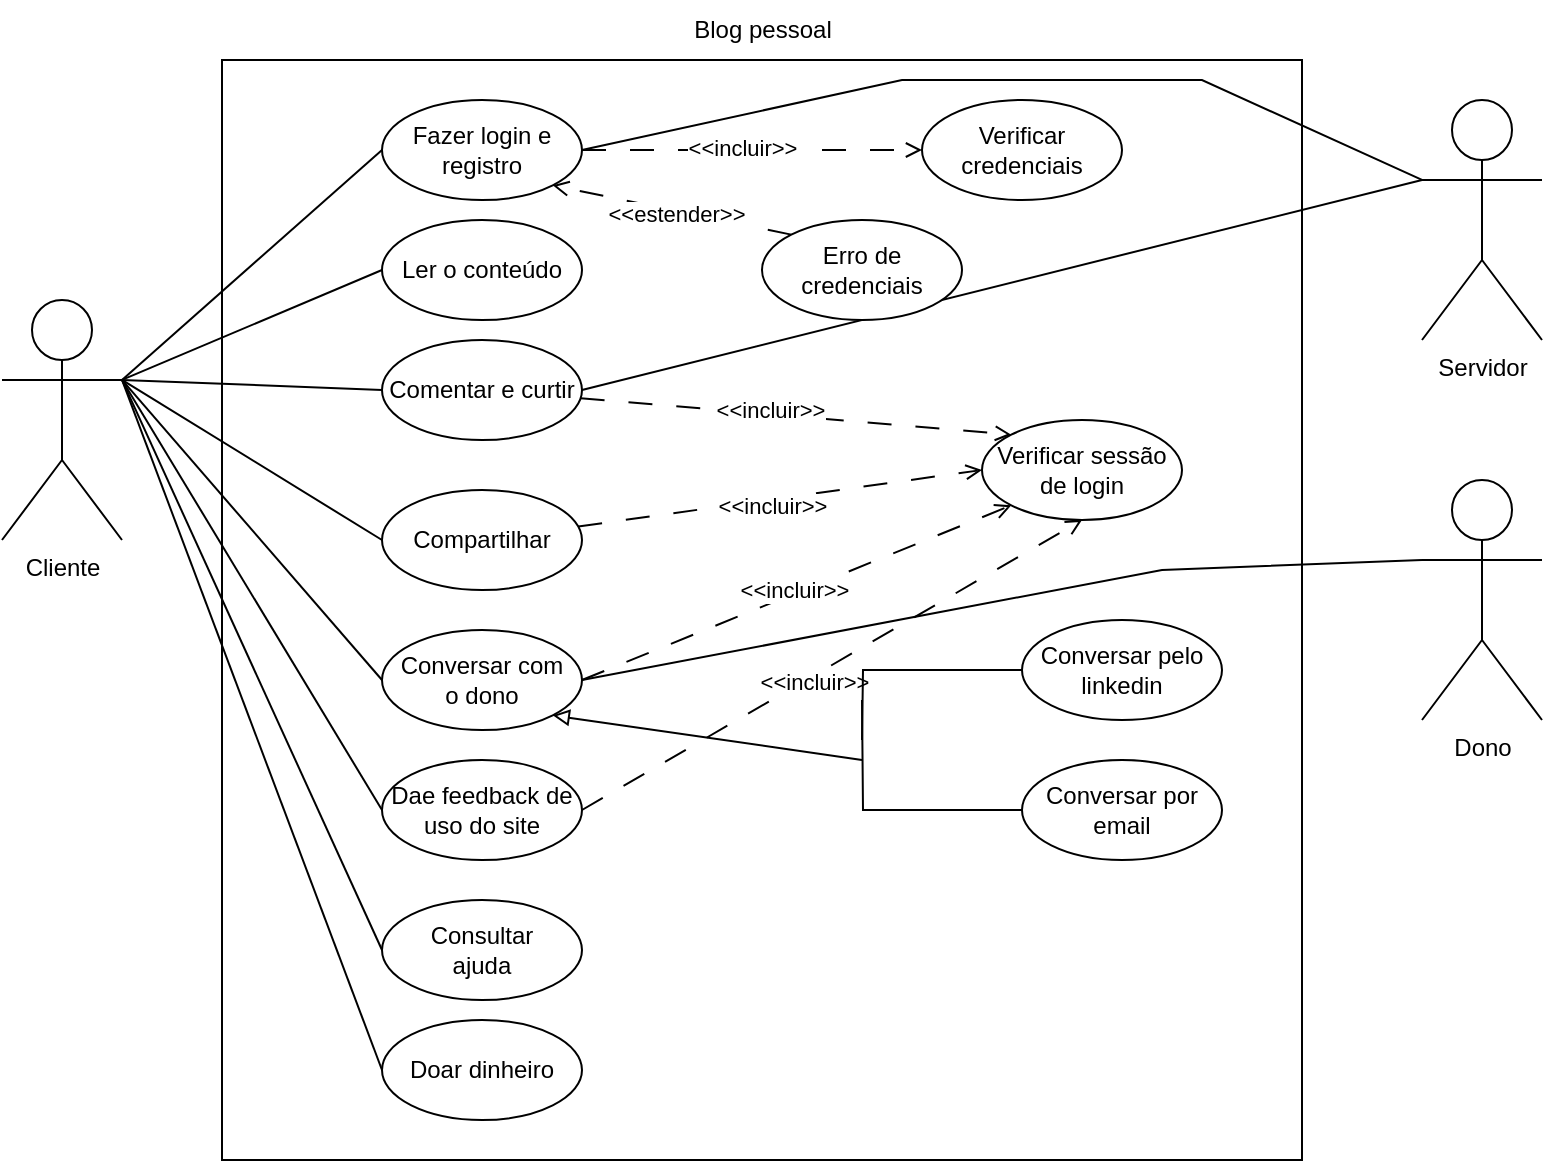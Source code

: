 <mxfile version="24.7.10">
  <diagram name="Página-1" id="gvJi5QG3eKSCH-d8dVN3">
    <mxGraphModel dx="1862" dy="522" grid="1" gridSize="10" guides="1" tooltips="1" connect="1" arrows="1" fold="1" page="1" pageScale="1" pageWidth="827" pageHeight="1169" math="0" shadow="0">
      <root>
        <mxCell id="0" />
        <mxCell id="1" parent="0" />
        <mxCell id="7FaVFJheZvbhYCqxz50x-1" value="" style="rounded=0;whiteSpace=wrap;html=1;" vertex="1" parent="1">
          <mxGeometry x="80" y="40" width="540" height="550" as="geometry" />
        </mxCell>
        <mxCell id="7FaVFJheZvbhYCqxz50x-2" value="Blog pessoal" style="text;html=1;align=center;verticalAlign=middle;resizable=0;points=[];autosize=1;strokeColor=none;fillColor=none;" vertex="1" parent="1">
          <mxGeometry x="305" y="10" width="90" height="30" as="geometry" />
        </mxCell>
        <mxCell id="7FaVFJheZvbhYCqxz50x-14" style="rounded=0;orthogonalLoop=1;jettySize=auto;html=1;exitX=1;exitY=0.333;exitDx=0;exitDy=0;exitPerimeter=0;entryX=0;entryY=0.5;entryDx=0;entryDy=0;endArrow=none;endFill=0;" edge="1" parent="1" source="7FaVFJheZvbhYCqxz50x-3" target="7FaVFJheZvbhYCqxz50x-12">
          <mxGeometry relative="1" as="geometry" />
        </mxCell>
        <mxCell id="7FaVFJheZvbhYCqxz50x-15" style="rounded=0;orthogonalLoop=1;jettySize=auto;html=1;exitX=1;exitY=0.333;exitDx=0;exitDy=0;exitPerimeter=0;entryX=0;entryY=0.5;entryDx=0;entryDy=0;endArrow=none;endFill=0;" edge="1" parent="1" source="7FaVFJheZvbhYCqxz50x-3" target="7FaVFJheZvbhYCqxz50x-13">
          <mxGeometry relative="1" as="geometry" />
        </mxCell>
        <mxCell id="7FaVFJheZvbhYCqxz50x-16" style="rounded=0;orthogonalLoop=1;jettySize=auto;html=1;exitX=1;exitY=0.333;exitDx=0;exitDy=0;exitPerimeter=0;entryX=0;entryY=0.5;entryDx=0;entryDy=0;endArrow=none;endFill=0;" edge="1" parent="1" source="7FaVFJheZvbhYCqxz50x-3" target="7FaVFJheZvbhYCqxz50x-8">
          <mxGeometry relative="1" as="geometry" />
        </mxCell>
        <mxCell id="7FaVFJheZvbhYCqxz50x-17" style="rounded=0;orthogonalLoop=1;jettySize=auto;html=1;exitX=1;exitY=0.333;exitDx=0;exitDy=0;exitPerimeter=0;entryX=0;entryY=0.5;entryDx=0;entryDy=0;endArrow=none;endFill=0;" edge="1" parent="1" source="7FaVFJheZvbhYCqxz50x-3" target="7FaVFJheZvbhYCqxz50x-9">
          <mxGeometry relative="1" as="geometry" />
        </mxCell>
        <mxCell id="7FaVFJheZvbhYCqxz50x-18" style="rounded=0;orthogonalLoop=1;jettySize=auto;html=1;exitX=1;exitY=0.333;exitDx=0;exitDy=0;exitPerimeter=0;entryX=0;entryY=0.5;entryDx=0;entryDy=0;endArrow=none;endFill=0;" edge="1" parent="1" source="7FaVFJheZvbhYCqxz50x-3" target="7FaVFJheZvbhYCqxz50x-10">
          <mxGeometry relative="1" as="geometry" />
        </mxCell>
        <mxCell id="7FaVFJheZvbhYCqxz50x-19" style="rounded=0;orthogonalLoop=1;jettySize=auto;html=1;exitX=1;exitY=0.333;exitDx=0;exitDy=0;exitPerimeter=0;entryX=0;entryY=0.5;entryDx=0;entryDy=0;endArrow=none;endFill=0;" edge="1" parent="1" source="7FaVFJheZvbhYCqxz50x-3" target="7FaVFJheZvbhYCqxz50x-11">
          <mxGeometry relative="1" as="geometry" />
        </mxCell>
        <mxCell id="7FaVFJheZvbhYCqxz50x-51" style="rounded=0;orthogonalLoop=1;jettySize=auto;html=1;exitX=1;exitY=0.333;exitDx=0;exitDy=0;exitPerimeter=0;entryX=0;entryY=0.5;entryDx=0;entryDy=0;endArrow=none;endFill=0;" edge="1" parent="1" source="7FaVFJheZvbhYCqxz50x-3" target="7FaVFJheZvbhYCqxz50x-50">
          <mxGeometry relative="1" as="geometry" />
        </mxCell>
        <mxCell id="7FaVFJheZvbhYCqxz50x-3" value="Cliente" style="shape=umlActor;verticalLabelPosition=bottom;verticalAlign=top;html=1;" vertex="1" parent="1">
          <mxGeometry x="-30" y="160" width="60" height="120" as="geometry" />
        </mxCell>
        <mxCell id="7FaVFJheZvbhYCqxz50x-22" style="rounded=0;orthogonalLoop=1;jettySize=auto;html=1;exitX=0;exitY=0.333;exitDx=0;exitDy=0;exitPerimeter=0;entryX=1;entryY=0.5;entryDx=0;entryDy=0;endArrow=none;endFill=0;" edge="1" parent="1" source="7FaVFJheZvbhYCqxz50x-5" target="7FaVFJheZvbhYCqxz50x-8">
          <mxGeometry relative="1" as="geometry" />
        </mxCell>
        <mxCell id="7FaVFJheZvbhYCqxz50x-23" style="rounded=0;orthogonalLoop=1;jettySize=auto;html=1;exitX=0;exitY=0.333;exitDx=0;exitDy=0;exitPerimeter=0;entryX=1;entryY=0.5;entryDx=0;entryDy=0;endArrow=none;endFill=0;" edge="1" parent="1" source="7FaVFJheZvbhYCqxz50x-5" target="7FaVFJheZvbhYCqxz50x-12">
          <mxGeometry relative="1" as="geometry">
            <Array as="points">
              <mxPoint x="570" y="50" />
              <mxPoint x="420" y="50" />
            </Array>
          </mxGeometry>
        </mxCell>
        <mxCell id="7FaVFJheZvbhYCqxz50x-5" value="Servidor" style="shape=umlActor;verticalLabelPosition=bottom;verticalAlign=top;html=1;" vertex="1" parent="1">
          <mxGeometry x="680" y="60" width="60" height="120" as="geometry" />
        </mxCell>
        <mxCell id="7FaVFJheZvbhYCqxz50x-34" style="rounded=0;orthogonalLoop=1;jettySize=auto;html=1;entryX=0;entryY=0;entryDx=0;entryDy=0;dashed=1;dashPattern=12 12;endArrow=open;endFill=0;" edge="1" parent="1" source="7FaVFJheZvbhYCqxz50x-8" target="7FaVFJheZvbhYCqxz50x-25">
          <mxGeometry relative="1" as="geometry" />
        </mxCell>
        <mxCell id="7FaVFJheZvbhYCqxz50x-41" value="&amp;lt;&amp;lt;incluir&amp;gt;&amp;gt;" style="edgeLabel;html=1;align=center;verticalAlign=middle;resizable=0;points=[];" vertex="1" connectable="0" parent="7FaVFJheZvbhYCqxz50x-34">
          <mxGeometry x="-0.122" y="2" relative="1" as="geometry">
            <mxPoint as="offset" />
          </mxGeometry>
        </mxCell>
        <mxCell id="7FaVFJheZvbhYCqxz50x-8" value="Comentar e curtir" style="ellipse;whiteSpace=wrap;html=1;" vertex="1" parent="1">
          <mxGeometry x="160" y="180" width="100" height="50" as="geometry" />
        </mxCell>
        <mxCell id="7FaVFJheZvbhYCqxz50x-35" style="rounded=0;orthogonalLoop=1;jettySize=auto;html=1;entryX=0;entryY=0.5;entryDx=0;entryDy=0;dashed=1;dashPattern=12 12;endArrow=open;endFill=0;" edge="1" parent="1" source="7FaVFJheZvbhYCqxz50x-9" target="7FaVFJheZvbhYCqxz50x-25">
          <mxGeometry relative="1" as="geometry">
            <mxPoint x="420" y="240" as="targetPoint" />
          </mxGeometry>
        </mxCell>
        <mxCell id="7FaVFJheZvbhYCqxz50x-42" value="&amp;lt;&amp;lt;incluir&amp;gt;&amp;gt;" style="edgeLabel;html=1;align=center;verticalAlign=middle;resizable=0;points=[];" vertex="1" connectable="0" parent="7FaVFJheZvbhYCqxz50x-35">
          <mxGeometry x="-0.045" y="-3" relative="1" as="geometry">
            <mxPoint as="offset" />
          </mxGeometry>
        </mxCell>
        <mxCell id="7FaVFJheZvbhYCqxz50x-9" value="Compartilhar" style="ellipse;whiteSpace=wrap;html=1;" vertex="1" parent="1">
          <mxGeometry x="160" y="255" width="100" height="50" as="geometry" />
        </mxCell>
        <mxCell id="7FaVFJheZvbhYCqxz50x-36" style="rounded=0;orthogonalLoop=1;jettySize=auto;html=1;exitX=1;exitY=0.5;exitDx=0;exitDy=0;entryX=0;entryY=1;entryDx=0;entryDy=0;dashed=1;dashPattern=12 12;endArrow=open;endFill=0;" edge="1" parent="1" source="7FaVFJheZvbhYCqxz50x-10" target="7FaVFJheZvbhYCqxz50x-25">
          <mxGeometry relative="1" as="geometry" />
        </mxCell>
        <mxCell id="7FaVFJheZvbhYCqxz50x-43" value="&amp;lt;&amp;lt;incluir&amp;gt;&amp;gt;" style="edgeLabel;html=1;align=center;verticalAlign=middle;resizable=0;points=[];" vertex="1" connectable="0" parent="7FaVFJheZvbhYCqxz50x-36">
          <mxGeometry x="-0.005" y="2" relative="1" as="geometry">
            <mxPoint as="offset" />
          </mxGeometry>
        </mxCell>
        <mxCell id="7FaVFJheZvbhYCqxz50x-10" value="Conversar com&lt;div&gt;o dono&lt;/div&gt;" style="ellipse;whiteSpace=wrap;html=1;" vertex="1" parent="1">
          <mxGeometry x="160" y="325" width="100" height="50" as="geometry" />
        </mxCell>
        <mxCell id="7FaVFJheZvbhYCqxz50x-37" style="rounded=0;orthogonalLoop=1;jettySize=auto;html=1;entryX=0.5;entryY=1;entryDx=0;entryDy=0;dashed=1;dashPattern=12 12;endArrow=open;endFill=0;exitX=1;exitY=0.5;exitDx=0;exitDy=0;" edge="1" parent="1" source="7FaVFJheZvbhYCqxz50x-11" target="7FaVFJheZvbhYCqxz50x-25">
          <mxGeometry relative="1" as="geometry" />
        </mxCell>
        <mxCell id="7FaVFJheZvbhYCqxz50x-44" value="&amp;lt;&amp;lt;incluir&amp;gt;&amp;gt;" style="edgeLabel;html=1;align=center;verticalAlign=middle;resizable=0;points=[];" vertex="1" connectable="0" parent="7FaVFJheZvbhYCqxz50x-37">
          <mxGeometry x="-0.083" y="-3" relative="1" as="geometry">
            <mxPoint as="offset" />
          </mxGeometry>
        </mxCell>
        <mxCell id="7FaVFJheZvbhYCqxz50x-11" value="Dae feedback de&lt;div&gt;uso do site&lt;/div&gt;" style="ellipse;whiteSpace=wrap;html=1;" vertex="1" parent="1">
          <mxGeometry x="160" y="390" width="100" height="50" as="geometry" />
        </mxCell>
        <mxCell id="7FaVFJheZvbhYCqxz50x-33" style="rounded=0;orthogonalLoop=1;jettySize=auto;html=1;exitX=1;exitY=0.5;exitDx=0;exitDy=0;entryX=0;entryY=0.5;entryDx=0;entryDy=0;dashed=1;dashPattern=12 12;endArrow=open;endFill=0;" edge="1" parent="1" source="7FaVFJheZvbhYCqxz50x-12" target="7FaVFJheZvbhYCqxz50x-27">
          <mxGeometry relative="1" as="geometry" />
        </mxCell>
        <mxCell id="7FaVFJheZvbhYCqxz50x-38" value="&amp;lt;&amp;lt;incluir&amp;gt;&amp;gt;" style="edgeLabel;html=1;align=center;verticalAlign=middle;resizable=0;points=[];" vertex="1" connectable="0" parent="7FaVFJheZvbhYCqxz50x-33">
          <mxGeometry x="-0.057" y="1" relative="1" as="geometry">
            <mxPoint as="offset" />
          </mxGeometry>
        </mxCell>
        <mxCell id="7FaVFJheZvbhYCqxz50x-12" value="Fazer login e&lt;div&gt;registro&lt;/div&gt;" style="ellipse;whiteSpace=wrap;html=1;" vertex="1" parent="1">
          <mxGeometry x="160" y="60" width="100" height="50" as="geometry" />
        </mxCell>
        <mxCell id="7FaVFJheZvbhYCqxz50x-13" value="Ler o conteúdo" style="ellipse;whiteSpace=wrap;html=1;" vertex="1" parent="1">
          <mxGeometry x="160" y="120" width="100" height="50" as="geometry" />
        </mxCell>
        <mxCell id="7FaVFJheZvbhYCqxz50x-21" style="rounded=0;orthogonalLoop=1;jettySize=auto;html=1;exitX=0;exitY=0.333;exitDx=0;exitDy=0;exitPerimeter=0;entryX=1;entryY=0.5;entryDx=0;entryDy=0;endArrow=none;endFill=0;" edge="1" parent="1" source="7FaVFJheZvbhYCqxz50x-20" target="7FaVFJheZvbhYCqxz50x-10">
          <mxGeometry relative="1" as="geometry">
            <Array as="points">
              <mxPoint x="550" y="295" />
            </Array>
          </mxGeometry>
        </mxCell>
        <mxCell id="7FaVFJheZvbhYCqxz50x-20" value="Dono" style="shape=umlActor;verticalLabelPosition=bottom;verticalAlign=top;html=1;" vertex="1" parent="1">
          <mxGeometry x="680" y="250" width="60" height="120" as="geometry" />
        </mxCell>
        <mxCell id="7FaVFJheZvbhYCqxz50x-25" value="Verificar sessão&lt;div&gt;de login&lt;/div&gt;" style="ellipse;whiteSpace=wrap;html=1;" vertex="1" parent="1">
          <mxGeometry x="460" y="220" width="100" height="50" as="geometry" />
        </mxCell>
        <mxCell id="7FaVFJheZvbhYCqxz50x-27" value="Verificar&lt;div&gt;credenciais&lt;/div&gt;" style="ellipse;whiteSpace=wrap;html=1;" vertex="1" parent="1">
          <mxGeometry x="430" y="60" width="100" height="50" as="geometry" />
        </mxCell>
        <mxCell id="7FaVFJheZvbhYCqxz50x-39" style="rounded=0;orthogonalLoop=1;jettySize=auto;html=1;exitX=0;exitY=0;exitDx=0;exitDy=0;entryX=1;entryY=1;entryDx=0;entryDy=0;dashed=1;dashPattern=12 12;endArrow=open;endFill=0;" edge="1" parent="1" source="7FaVFJheZvbhYCqxz50x-30" target="7FaVFJheZvbhYCqxz50x-12">
          <mxGeometry relative="1" as="geometry" />
        </mxCell>
        <mxCell id="7FaVFJheZvbhYCqxz50x-40" value="&amp;lt;&amp;lt;estender&amp;gt;&amp;gt;" style="edgeLabel;html=1;align=center;verticalAlign=middle;resizable=0;points=[];" vertex="1" connectable="0" parent="7FaVFJheZvbhYCqxz50x-39">
          <mxGeometry x="-0.023" y="2" relative="1" as="geometry">
            <mxPoint x="1" as="offset" />
          </mxGeometry>
        </mxCell>
        <mxCell id="7FaVFJheZvbhYCqxz50x-30" value="Erro de&lt;div&gt;credenciais&lt;/div&gt;" style="ellipse;whiteSpace=wrap;html=1;" vertex="1" parent="1">
          <mxGeometry x="350" y="120" width="100" height="50" as="geometry" />
        </mxCell>
        <mxCell id="7FaVFJheZvbhYCqxz50x-49" style="edgeStyle=orthogonalEdgeStyle;rounded=0;orthogonalLoop=1;jettySize=auto;html=1;exitX=0;exitY=0.5;exitDx=0;exitDy=0;endArrow=none;endFill=0;" edge="1" parent="1" source="7FaVFJheZvbhYCqxz50x-31">
          <mxGeometry relative="1" as="geometry">
            <mxPoint x="400" y="360" as="targetPoint" />
          </mxGeometry>
        </mxCell>
        <mxCell id="7FaVFJheZvbhYCqxz50x-31" value="Conversar por&lt;div&gt;email&lt;/div&gt;" style="ellipse;whiteSpace=wrap;html=1;" vertex="1" parent="1">
          <mxGeometry x="480" y="390" width="100" height="50" as="geometry" />
        </mxCell>
        <mxCell id="7FaVFJheZvbhYCqxz50x-48" style="rounded=0;orthogonalLoop=1;jettySize=auto;html=1;exitX=0;exitY=0.5;exitDx=0;exitDy=0;edgeStyle=orthogonalEdgeStyle;endArrow=none;endFill=0;" edge="1" parent="1" source="7FaVFJheZvbhYCqxz50x-32">
          <mxGeometry relative="1" as="geometry">
            <mxPoint x="400" y="380" as="targetPoint" />
          </mxGeometry>
        </mxCell>
        <mxCell id="7FaVFJheZvbhYCqxz50x-32" value="Conversar pelo&lt;div&gt;linkedin&lt;/div&gt;" style="ellipse;whiteSpace=wrap;html=1;" vertex="1" parent="1">
          <mxGeometry x="480" y="320" width="100" height="50" as="geometry" />
        </mxCell>
        <mxCell id="7FaVFJheZvbhYCqxz50x-47" value="" style="endArrow=block;html=1;rounded=0;endFill=0;entryX=1;entryY=1;entryDx=0;entryDy=0;" edge="1" parent="1" target="7FaVFJheZvbhYCqxz50x-10">
          <mxGeometry width="50" height="50" relative="1" as="geometry">
            <mxPoint x="400" y="390" as="sourcePoint" />
            <mxPoint x="440" y="220" as="targetPoint" />
          </mxGeometry>
        </mxCell>
        <mxCell id="7FaVFJheZvbhYCqxz50x-50" value="Consultar&lt;div&gt;ajuda&lt;/div&gt;" style="ellipse;whiteSpace=wrap;html=1;" vertex="1" parent="1">
          <mxGeometry x="160" y="460" width="100" height="50" as="geometry" />
        </mxCell>
        <mxCell id="7FaVFJheZvbhYCqxz50x-52" value="Doar dinheiro" style="ellipse;whiteSpace=wrap;html=1;" vertex="1" parent="1">
          <mxGeometry x="160" y="520" width="100" height="50" as="geometry" />
        </mxCell>
        <mxCell id="7FaVFJheZvbhYCqxz50x-53" style="rounded=0;orthogonalLoop=1;jettySize=auto;html=1;exitX=0;exitY=0.5;exitDx=0;exitDy=0;entryX=1;entryY=0.333;entryDx=0;entryDy=0;entryPerimeter=0;endArrow=none;endFill=0;" edge="1" parent="1" source="7FaVFJheZvbhYCqxz50x-52" target="7FaVFJheZvbhYCqxz50x-3">
          <mxGeometry relative="1" as="geometry" />
        </mxCell>
      </root>
    </mxGraphModel>
  </diagram>
</mxfile>
